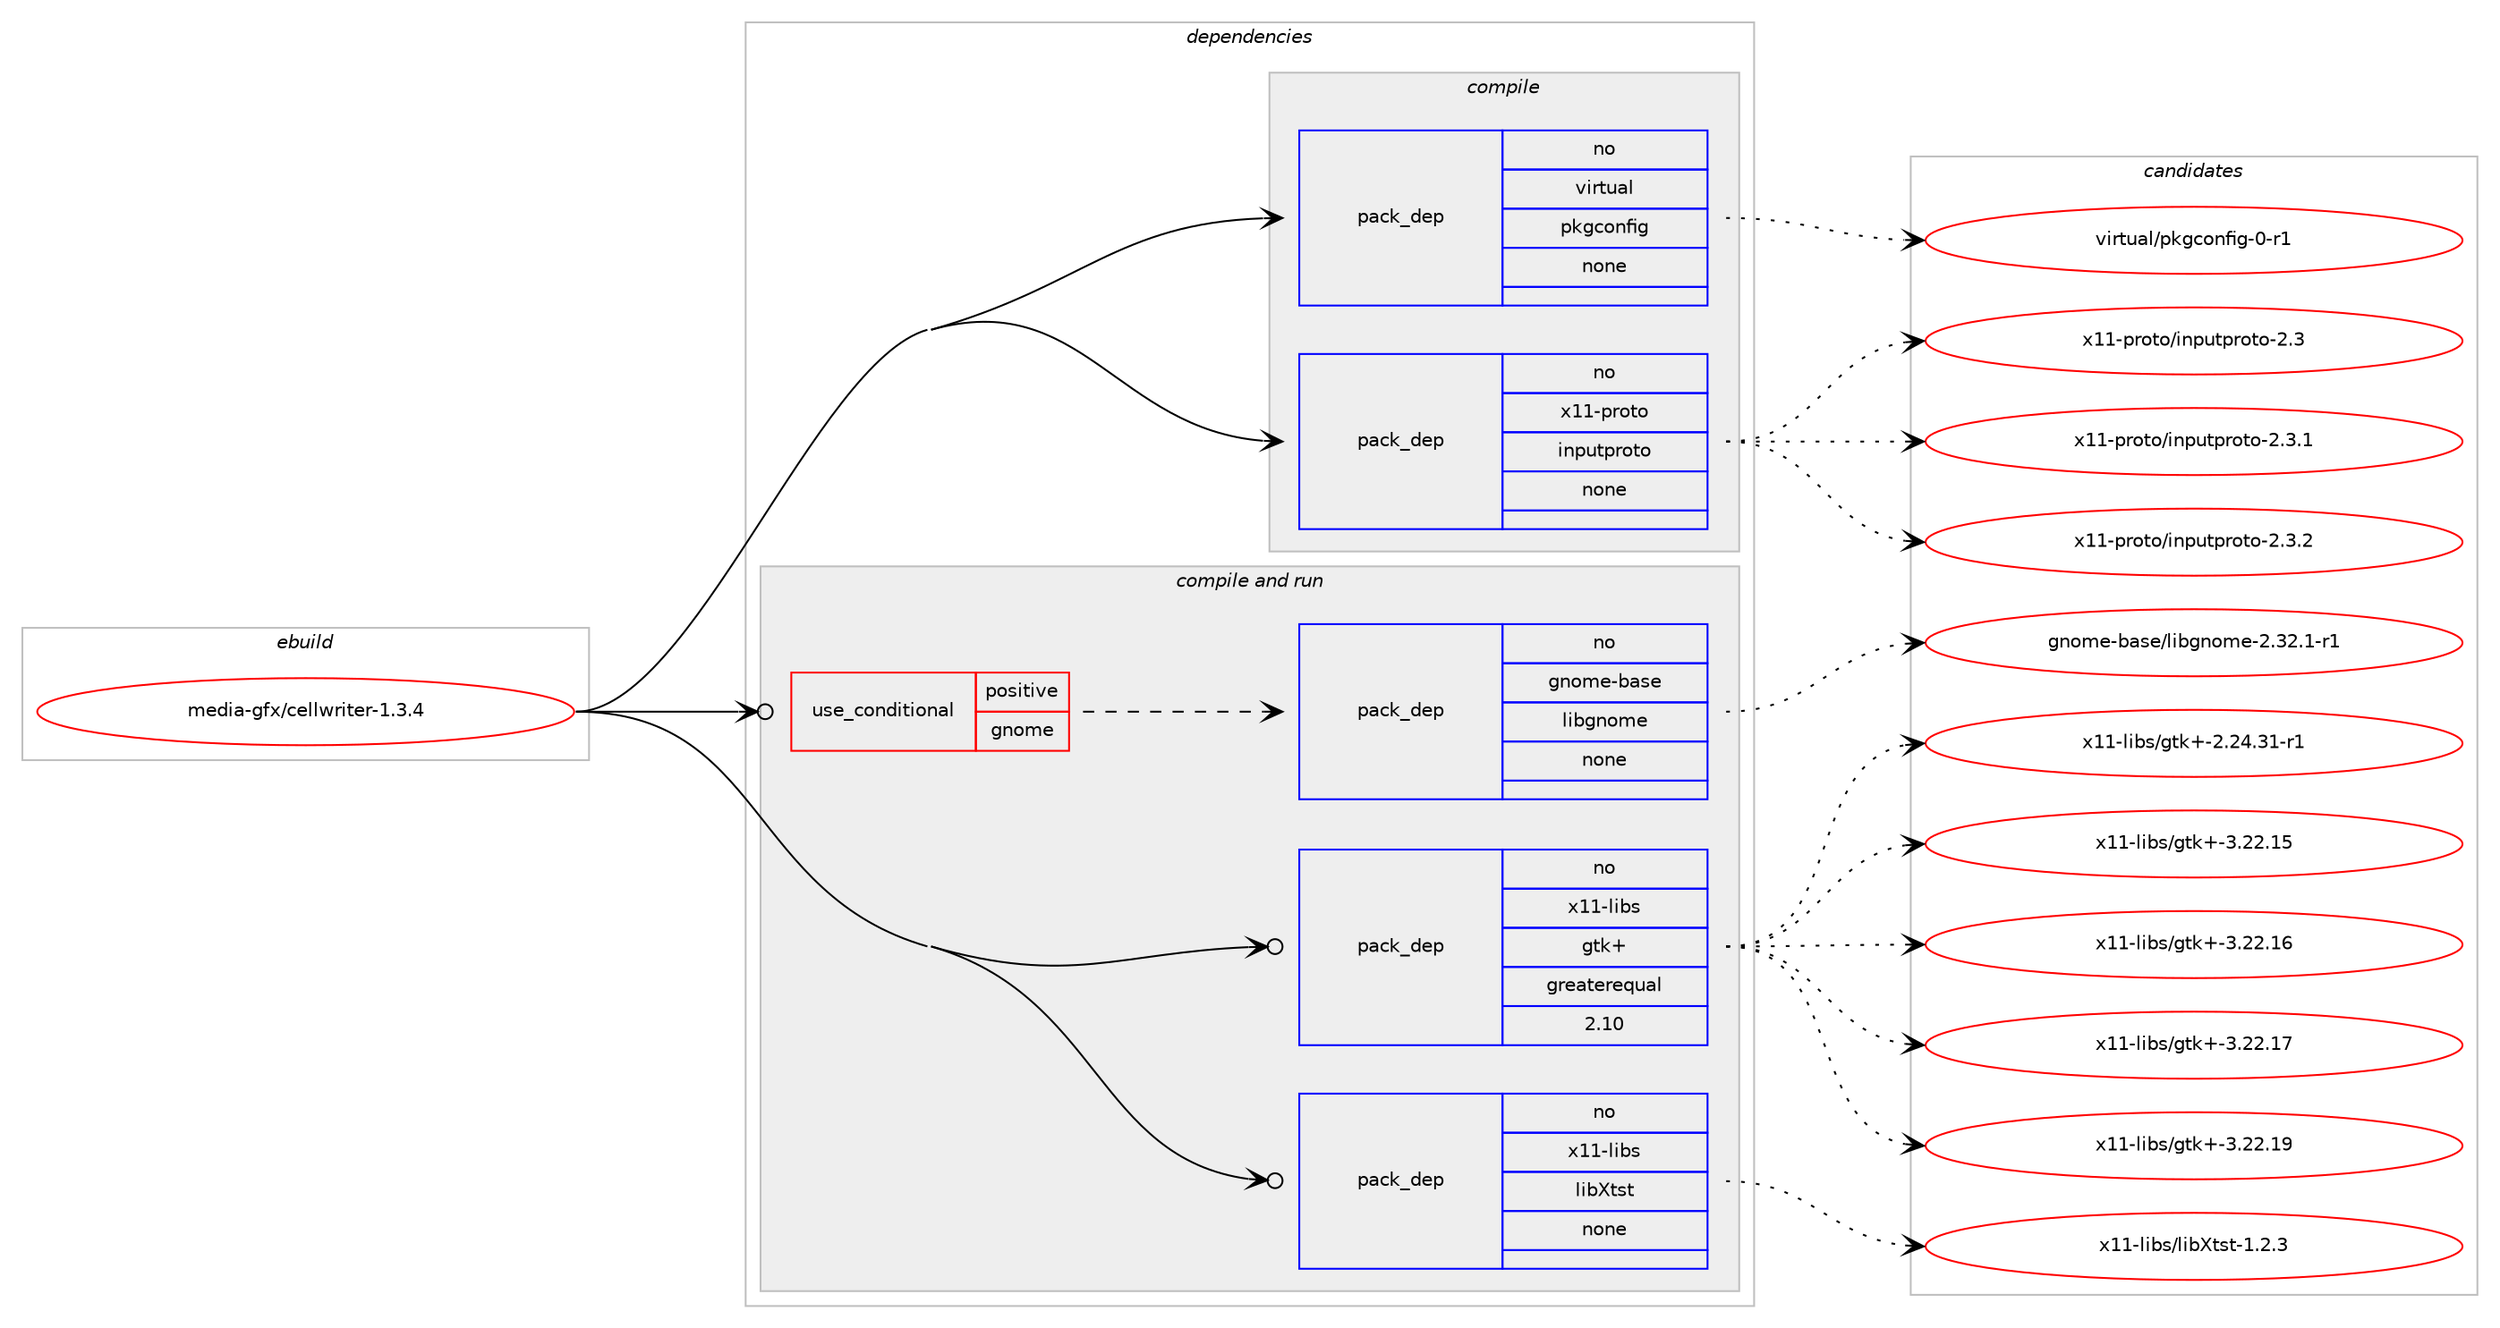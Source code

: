 digraph prolog {

# *************
# Graph options
# *************

newrank=true;
concentrate=true;
compound=true;
graph [rankdir=LR,fontname=Helvetica,fontsize=10,ranksep=1.5];#, ranksep=2.5, nodesep=0.2];
edge  [arrowhead=vee];
node  [fontname=Helvetica,fontsize=10];

# **********
# The ebuild
# **********

subgraph cluster_leftcol {
color=gray;
rank=same;
label=<<i>ebuild</i>>;
id [label="media-gfx/cellwriter-1.3.4", color=red, width=4, href="../media-gfx/cellwriter-1.3.4.svg"];
}

# ****************
# The dependencies
# ****************

subgraph cluster_midcol {
color=gray;
label=<<i>dependencies</i>>;
subgraph cluster_compile {
fillcolor="#eeeeee";
style=filled;
label=<<i>compile</i>>;
subgraph pack258893 {
dependency351182 [label=<<TABLE BORDER="0" CELLBORDER="1" CELLSPACING="0" CELLPADDING="4" WIDTH="220"><TR><TD ROWSPAN="6" CELLPADDING="30">pack_dep</TD></TR><TR><TD WIDTH="110">no</TD></TR><TR><TD>virtual</TD></TR><TR><TD>pkgconfig</TD></TR><TR><TD>none</TD></TR><TR><TD></TD></TR></TABLE>>, shape=none, color=blue];
}
id:e -> dependency351182:w [weight=20,style="solid",arrowhead="vee"];
subgraph pack258894 {
dependency351183 [label=<<TABLE BORDER="0" CELLBORDER="1" CELLSPACING="0" CELLPADDING="4" WIDTH="220"><TR><TD ROWSPAN="6" CELLPADDING="30">pack_dep</TD></TR><TR><TD WIDTH="110">no</TD></TR><TR><TD>x11-proto</TD></TR><TR><TD>inputproto</TD></TR><TR><TD>none</TD></TR><TR><TD></TD></TR></TABLE>>, shape=none, color=blue];
}
id:e -> dependency351183:w [weight=20,style="solid",arrowhead="vee"];
}
subgraph cluster_compileandrun {
fillcolor="#eeeeee";
style=filled;
label=<<i>compile and run</i>>;
subgraph cond86950 {
dependency351184 [label=<<TABLE BORDER="0" CELLBORDER="1" CELLSPACING="0" CELLPADDING="4"><TR><TD ROWSPAN="3" CELLPADDING="10">use_conditional</TD></TR><TR><TD>positive</TD></TR><TR><TD>gnome</TD></TR></TABLE>>, shape=none, color=red];
subgraph pack258895 {
dependency351185 [label=<<TABLE BORDER="0" CELLBORDER="1" CELLSPACING="0" CELLPADDING="4" WIDTH="220"><TR><TD ROWSPAN="6" CELLPADDING="30">pack_dep</TD></TR><TR><TD WIDTH="110">no</TD></TR><TR><TD>gnome-base</TD></TR><TR><TD>libgnome</TD></TR><TR><TD>none</TD></TR><TR><TD></TD></TR></TABLE>>, shape=none, color=blue];
}
dependency351184:e -> dependency351185:w [weight=20,style="dashed",arrowhead="vee"];
}
id:e -> dependency351184:w [weight=20,style="solid",arrowhead="odotvee"];
subgraph pack258896 {
dependency351186 [label=<<TABLE BORDER="0" CELLBORDER="1" CELLSPACING="0" CELLPADDING="4" WIDTH="220"><TR><TD ROWSPAN="6" CELLPADDING="30">pack_dep</TD></TR><TR><TD WIDTH="110">no</TD></TR><TR><TD>x11-libs</TD></TR><TR><TD>gtk+</TD></TR><TR><TD>greaterequal</TD></TR><TR><TD>2.10</TD></TR></TABLE>>, shape=none, color=blue];
}
id:e -> dependency351186:w [weight=20,style="solid",arrowhead="odotvee"];
subgraph pack258897 {
dependency351187 [label=<<TABLE BORDER="0" CELLBORDER="1" CELLSPACING="0" CELLPADDING="4" WIDTH="220"><TR><TD ROWSPAN="6" CELLPADDING="30">pack_dep</TD></TR><TR><TD WIDTH="110">no</TD></TR><TR><TD>x11-libs</TD></TR><TR><TD>libXtst</TD></TR><TR><TD>none</TD></TR><TR><TD></TD></TR></TABLE>>, shape=none, color=blue];
}
id:e -> dependency351187:w [weight=20,style="solid",arrowhead="odotvee"];
}
subgraph cluster_run {
fillcolor="#eeeeee";
style=filled;
label=<<i>run</i>>;
}
}

# **************
# The candidates
# **************

subgraph cluster_choices {
rank=same;
color=gray;
label=<<i>candidates</i>>;

subgraph choice258893 {
color=black;
nodesep=1;
choice11810511411611797108471121071039911111010210510345484511449 [label="virtual/pkgconfig-0-r1", color=red, width=4,href="../virtual/pkgconfig-0-r1.svg"];
dependency351182:e -> choice11810511411611797108471121071039911111010210510345484511449:w [style=dotted,weight="100"];
}
subgraph choice258894 {
color=black;
nodesep=1;
choice1204949451121141111161114710511011211711611211411111611145504651 [label="x11-proto/inputproto-2.3", color=red, width=4,href="../x11-proto/inputproto-2.3.svg"];
choice12049494511211411111611147105110112117116112114111116111455046514649 [label="x11-proto/inputproto-2.3.1", color=red, width=4,href="../x11-proto/inputproto-2.3.1.svg"];
choice12049494511211411111611147105110112117116112114111116111455046514650 [label="x11-proto/inputproto-2.3.2", color=red, width=4,href="../x11-proto/inputproto-2.3.2.svg"];
dependency351183:e -> choice1204949451121141111161114710511011211711611211411111611145504651:w [style=dotted,weight="100"];
dependency351183:e -> choice12049494511211411111611147105110112117116112114111116111455046514649:w [style=dotted,weight="100"];
dependency351183:e -> choice12049494511211411111611147105110112117116112114111116111455046514650:w [style=dotted,weight="100"];
}
subgraph choice258895 {
color=black;
nodesep=1;
choice1031101111091014598971151014710810598103110111109101455046515046494511449 [label="gnome-base/libgnome-2.32.1-r1", color=red, width=4,href="../gnome-base/libgnome-2.32.1-r1.svg"];
dependency351185:e -> choice1031101111091014598971151014710810598103110111109101455046515046494511449:w [style=dotted,weight="100"];
}
subgraph choice258896 {
color=black;
nodesep=1;
choice12049494510810598115471031161074345504650524651494511449 [label="x11-libs/gtk+-2.24.31-r1", color=red, width=4,href="../x11-libs/gtk+-2.24.31-r1.svg"];
choice1204949451081059811547103116107434551465050464953 [label="x11-libs/gtk+-3.22.15", color=red, width=4,href="../x11-libs/gtk+-3.22.15.svg"];
choice1204949451081059811547103116107434551465050464954 [label="x11-libs/gtk+-3.22.16", color=red, width=4,href="../x11-libs/gtk+-3.22.16.svg"];
choice1204949451081059811547103116107434551465050464955 [label="x11-libs/gtk+-3.22.17", color=red, width=4,href="../x11-libs/gtk+-3.22.17.svg"];
choice1204949451081059811547103116107434551465050464957 [label="x11-libs/gtk+-3.22.19", color=red, width=4,href="../x11-libs/gtk+-3.22.19.svg"];
dependency351186:e -> choice12049494510810598115471031161074345504650524651494511449:w [style=dotted,weight="100"];
dependency351186:e -> choice1204949451081059811547103116107434551465050464953:w [style=dotted,weight="100"];
dependency351186:e -> choice1204949451081059811547103116107434551465050464954:w [style=dotted,weight="100"];
dependency351186:e -> choice1204949451081059811547103116107434551465050464955:w [style=dotted,weight="100"];
dependency351186:e -> choice1204949451081059811547103116107434551465050464957:w [style=dotted,weight="100"];
}
subgraph choice258897 {
color=black;
nodesep=1;
choice12049494510810598115471081059888116115116454946504651 [label="x11-libs/libXtst-1.2.3", color=red, width=4,href="../x11-libs/libXtst-1.2.3.svg"];
dependency351187:e -> choice12049494510810598115471081059888116115116454946504651:w [style=dotted,weight="100"];
}
}

}
